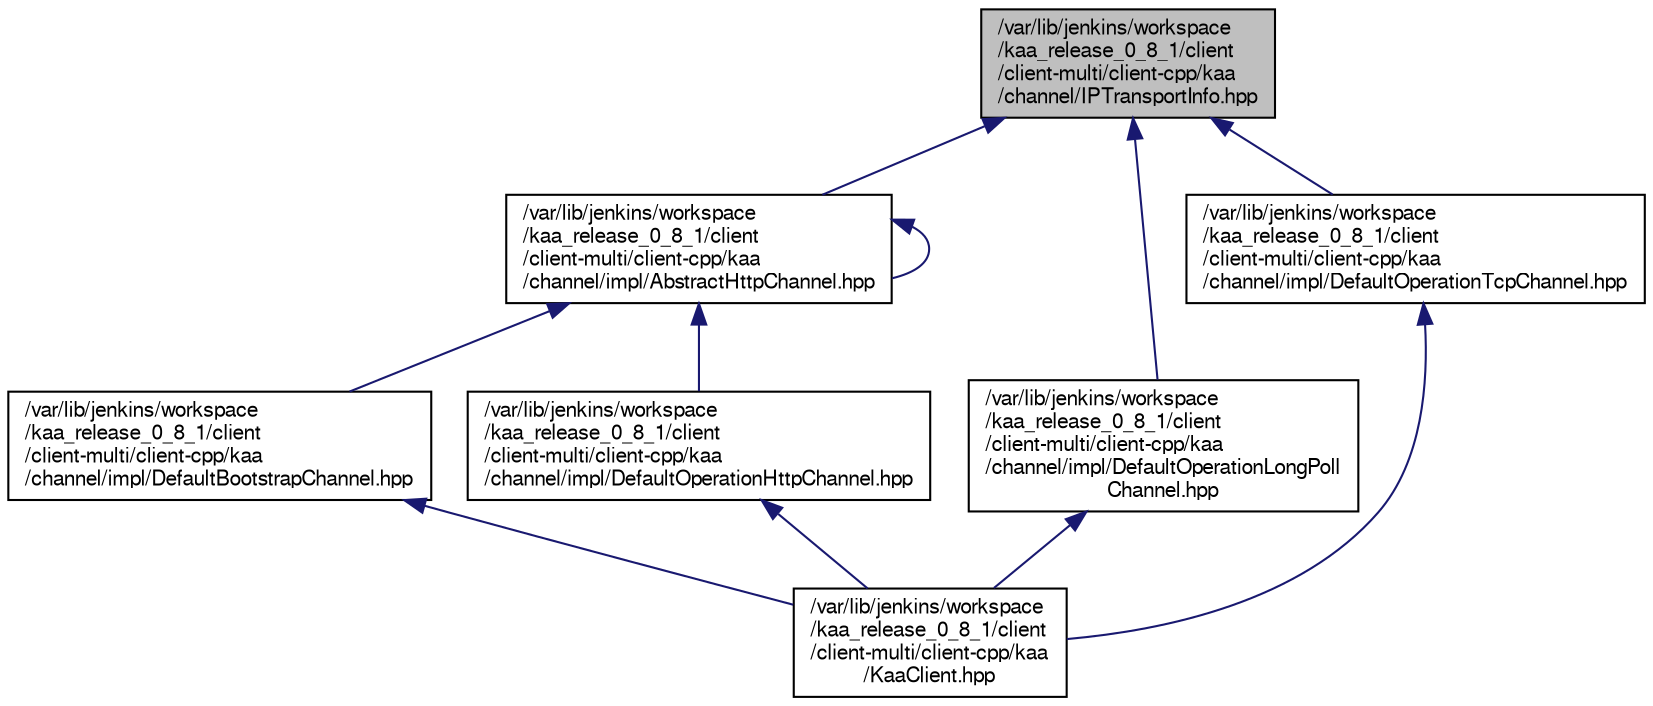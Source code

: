 digraph "/var/lib/jenkins/workspace/kaa_release_0_8_1/client/client-multi/client-cpp/kaa/channel/IPTransportInfo.hpp"
{
  bgcolor="transparent";
  edge [fontname="FreeSans",fontsize="10",labelfontname="FreeSans",labelfontsize="10"];
  node [fontname="FreeSans",fontsize="10",shape=record];
  Node1 [label="/var/lib/jenkins/workspace\l/kaa_release_0_8_1/client\l/client-multi/client-cpp/kaa\l/channel/IPTransportInfo.hpp",height=0.2,width=0.4,color="black", fillcolor="grey75", style="filled" fontcolor="black"];
  Node1 -> Node2 [dir="back",color="midnightblue",fontsize="10",style="solid",fontname="FreeSans"];
  Node2 [label="/var/lib/jenkins/workspace\l/kaa_release_0_8_1/client\l/client-multi/client-cpp/kaa\l/channel/impl/AbstractHttpChannel.hpp",height=0.2,width=0.4,color="black",URL="$AbstractHttpChannel_8hpp.html"];
  Node2 -> Node2 [dir="back",color="midnightblue",fontsize="10",style="solid",fontname="FreeSans"];
  Node2 -> Node3 [dir="back",color="midnightblue",fontsize="10",style="solid",fontname="FreeSans"];
  Node3 [label="/var/lib/jenkins/workspace\l/kaa_release_0_8_1/client\l/client-multi/client-cpp/kaa\l/channel/impl/DefaultBootstrapChannel.hpp",height=0.2,width=0.4,color="black",URL="$DefaultBootstrapChannel_8hpp.html"];
  Node3 -> Node4 [dir="back",color="midnightblue",fontsize="10",style="solid",fontname="FreeSans"];
  Node4 [label="/var/lib/jenkins/workspace\l/kaa_release_0_8_1/client\l/client-multi/client-cpp/kaa\l/KaaClient.hpp",height=0.2,width=0.4,color="black",URL="$KaaClient_8hpp.html"];
  Node2 -> Node5 [dir="back",color="midnightblue",fontsize="10",style="solid",fontname="FreeSans"];
  Node5 [label="/var/lib/jenkins/workspace\l/kaa_release_0_8_1/client\l/client-multi/client-cpp/kaa\l/channel/impl/DefaultOperationHttpChannel.hpp",height=0.2,width=0.4,color="black",URL="$DefaultOperationHttpChannel_8hpp.html"];
  Node5 -> Node4 [dir="back",color="midnightblue",fontsize="10",style="solid",fontname="FreeSans"];
  Node1 -> Node6 [dir="back",color="midnightblue",fontsize="10",style="solid",fontname="FreeSans"];
  Node6 [label="/var/lib/jenkins/workspace\l/kaa_release_0_8_1/client\l/client-multi/client-cpp/kaa\l/channel/impl/DefaultOperationLongPoll\lChannel.hpp",height=0.2,width=0.4,color="black",URL="$DefaultOperationLongPollChannel_8hpp.html"];
  Node6 -> Node4 [dir="back",color="midnightblue",fontsize="10",style="solid",fontname="FreeSans"];
  Node1 -> Node7 [dir="back",color="midnightblue",fontsize="10",style="solid",fontname="FreeSans"];
  Node7 [label="/var/lib/jenkins/workspace\l/kaa_release_0_8_1/client\l/client-multi/client-cpp/kaa\l/channel/impl/DefaultOperationTcpChannel.hpp",height=0.2,width=0.4,color="black",URL="$DefaultOperationTcpChannel_8hpp.html"];
  Node7 -> Node4 [dir="back",color="midnightblue",fontsize="10",style="solid",fontname="FreeSans"];
}
